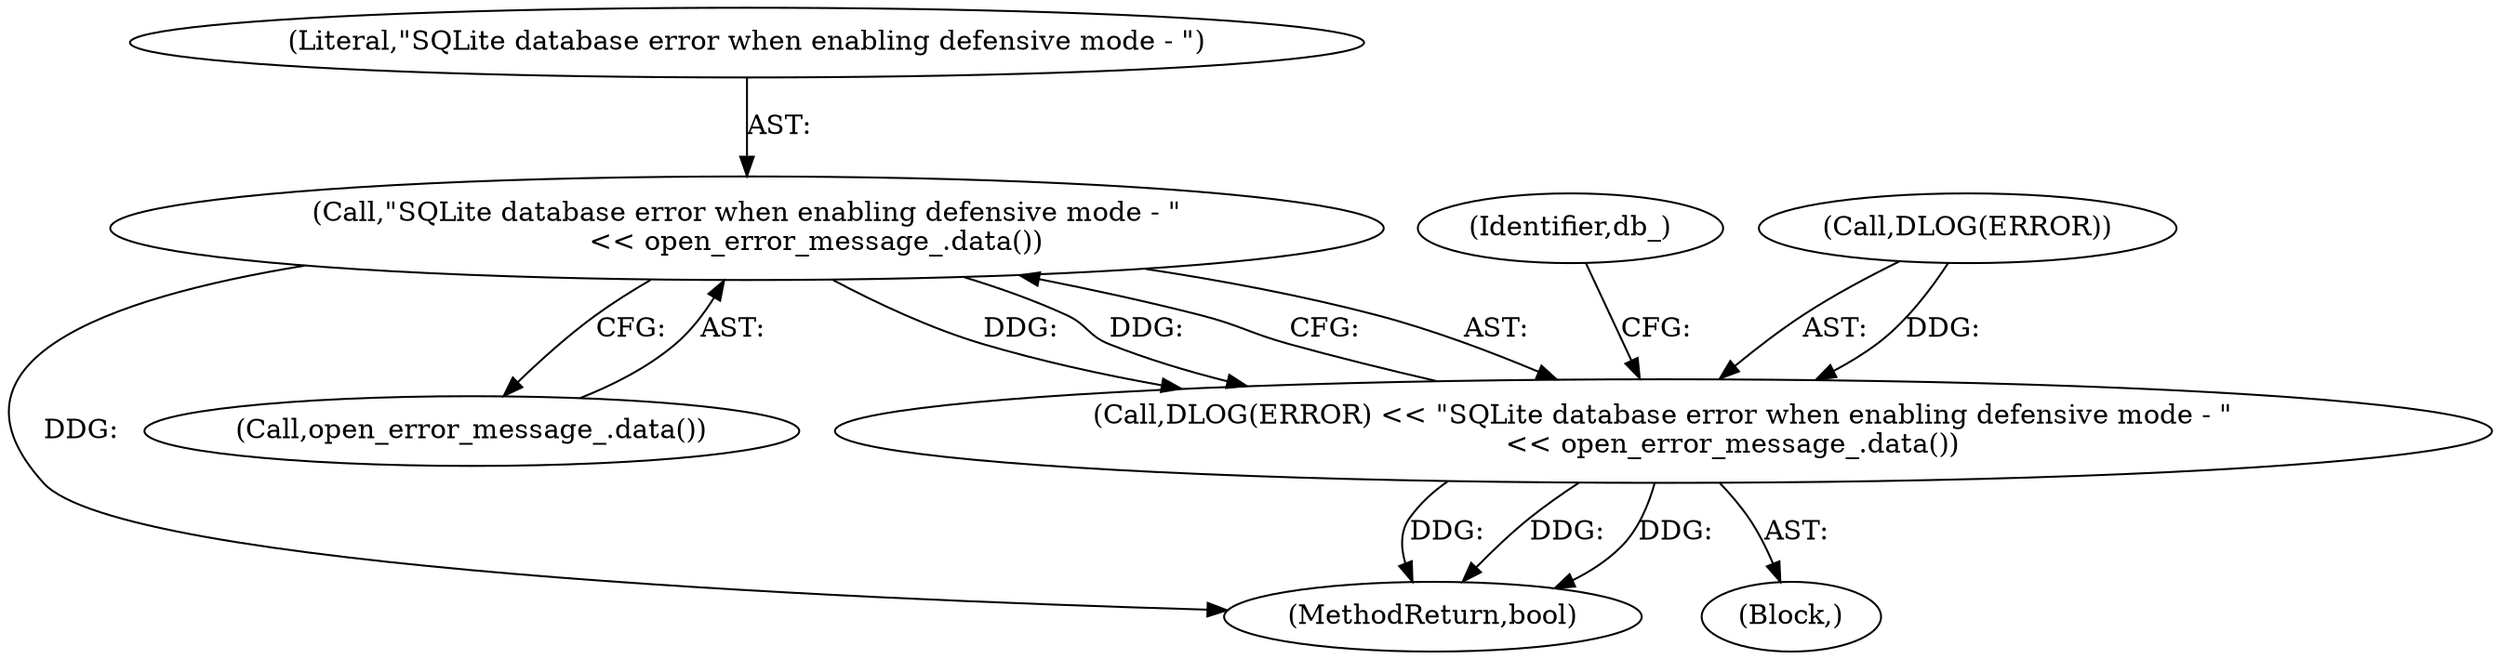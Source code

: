 digraph "0_Chrome_a06c5187775536a68f035f16cdb8bc47b9bfad24@API" {
"1000188" [label="(Call,\"SQLite database error when enabling defensive mode - \"\n                << open_error_message_.data())"];
"1000185" [label="(Call,DLOG(ERROR) << \"SQLite database error when enabling defensive mode - \"\n                << open_error_message_.data())"];
"1000189" [label="(Literal,\"SQLite database error when enabling defensive mode - \")"];
"1000223" [label="(MethodReturn,bool)"];
"1000185" [label="(Call,DLOG(ERROR) << \"SQLite database error when enabling defensive mode - \"\n                << open_error_message_.data())"];
"1000190" [label="(Call,open_error_message_.data())"];
"1000180" [label="(Block,)"];
"1000188" [label="(Call,\"SQLite database error when enabling defensive mode - \"\n                << open_error_message_.data())"];
"1000192" [label="(Identifier,db_)"];
"1000186" [label="(Call,DLOG(ERROR))"];
"1000188" -> "1000185"  [label="AST: "];
"1000188" -> "1000190"  [label="CFG: "];
"1000189" -> "1000188"  [label="AST: "];
"1000190" -> "1000188"  [label="AST: "];
"1000185" -> "1000188"  [label="CFG: "];
"1000188" -> "1000223"  [label="DDG: "];
"1000188" -> "1000185"  [label="DDG: "];
"1000188" -> "1000185"  [label="DDG: "];
"1000185" -> "1000180"  [label="AST: "];
"1000186" -> "1000185"  [label="AST: "];
"1000192" -> "1000185"  [label="CFG: "];
"1000185" -> "1000223"  [label="DDG: "];
"1000185" -> "1000223"  [label="DDG: "];
"1000185" -> "1000223"  [label="DDG: "];
"1000186" -> "1000185"  [label="DDG: "];
}

